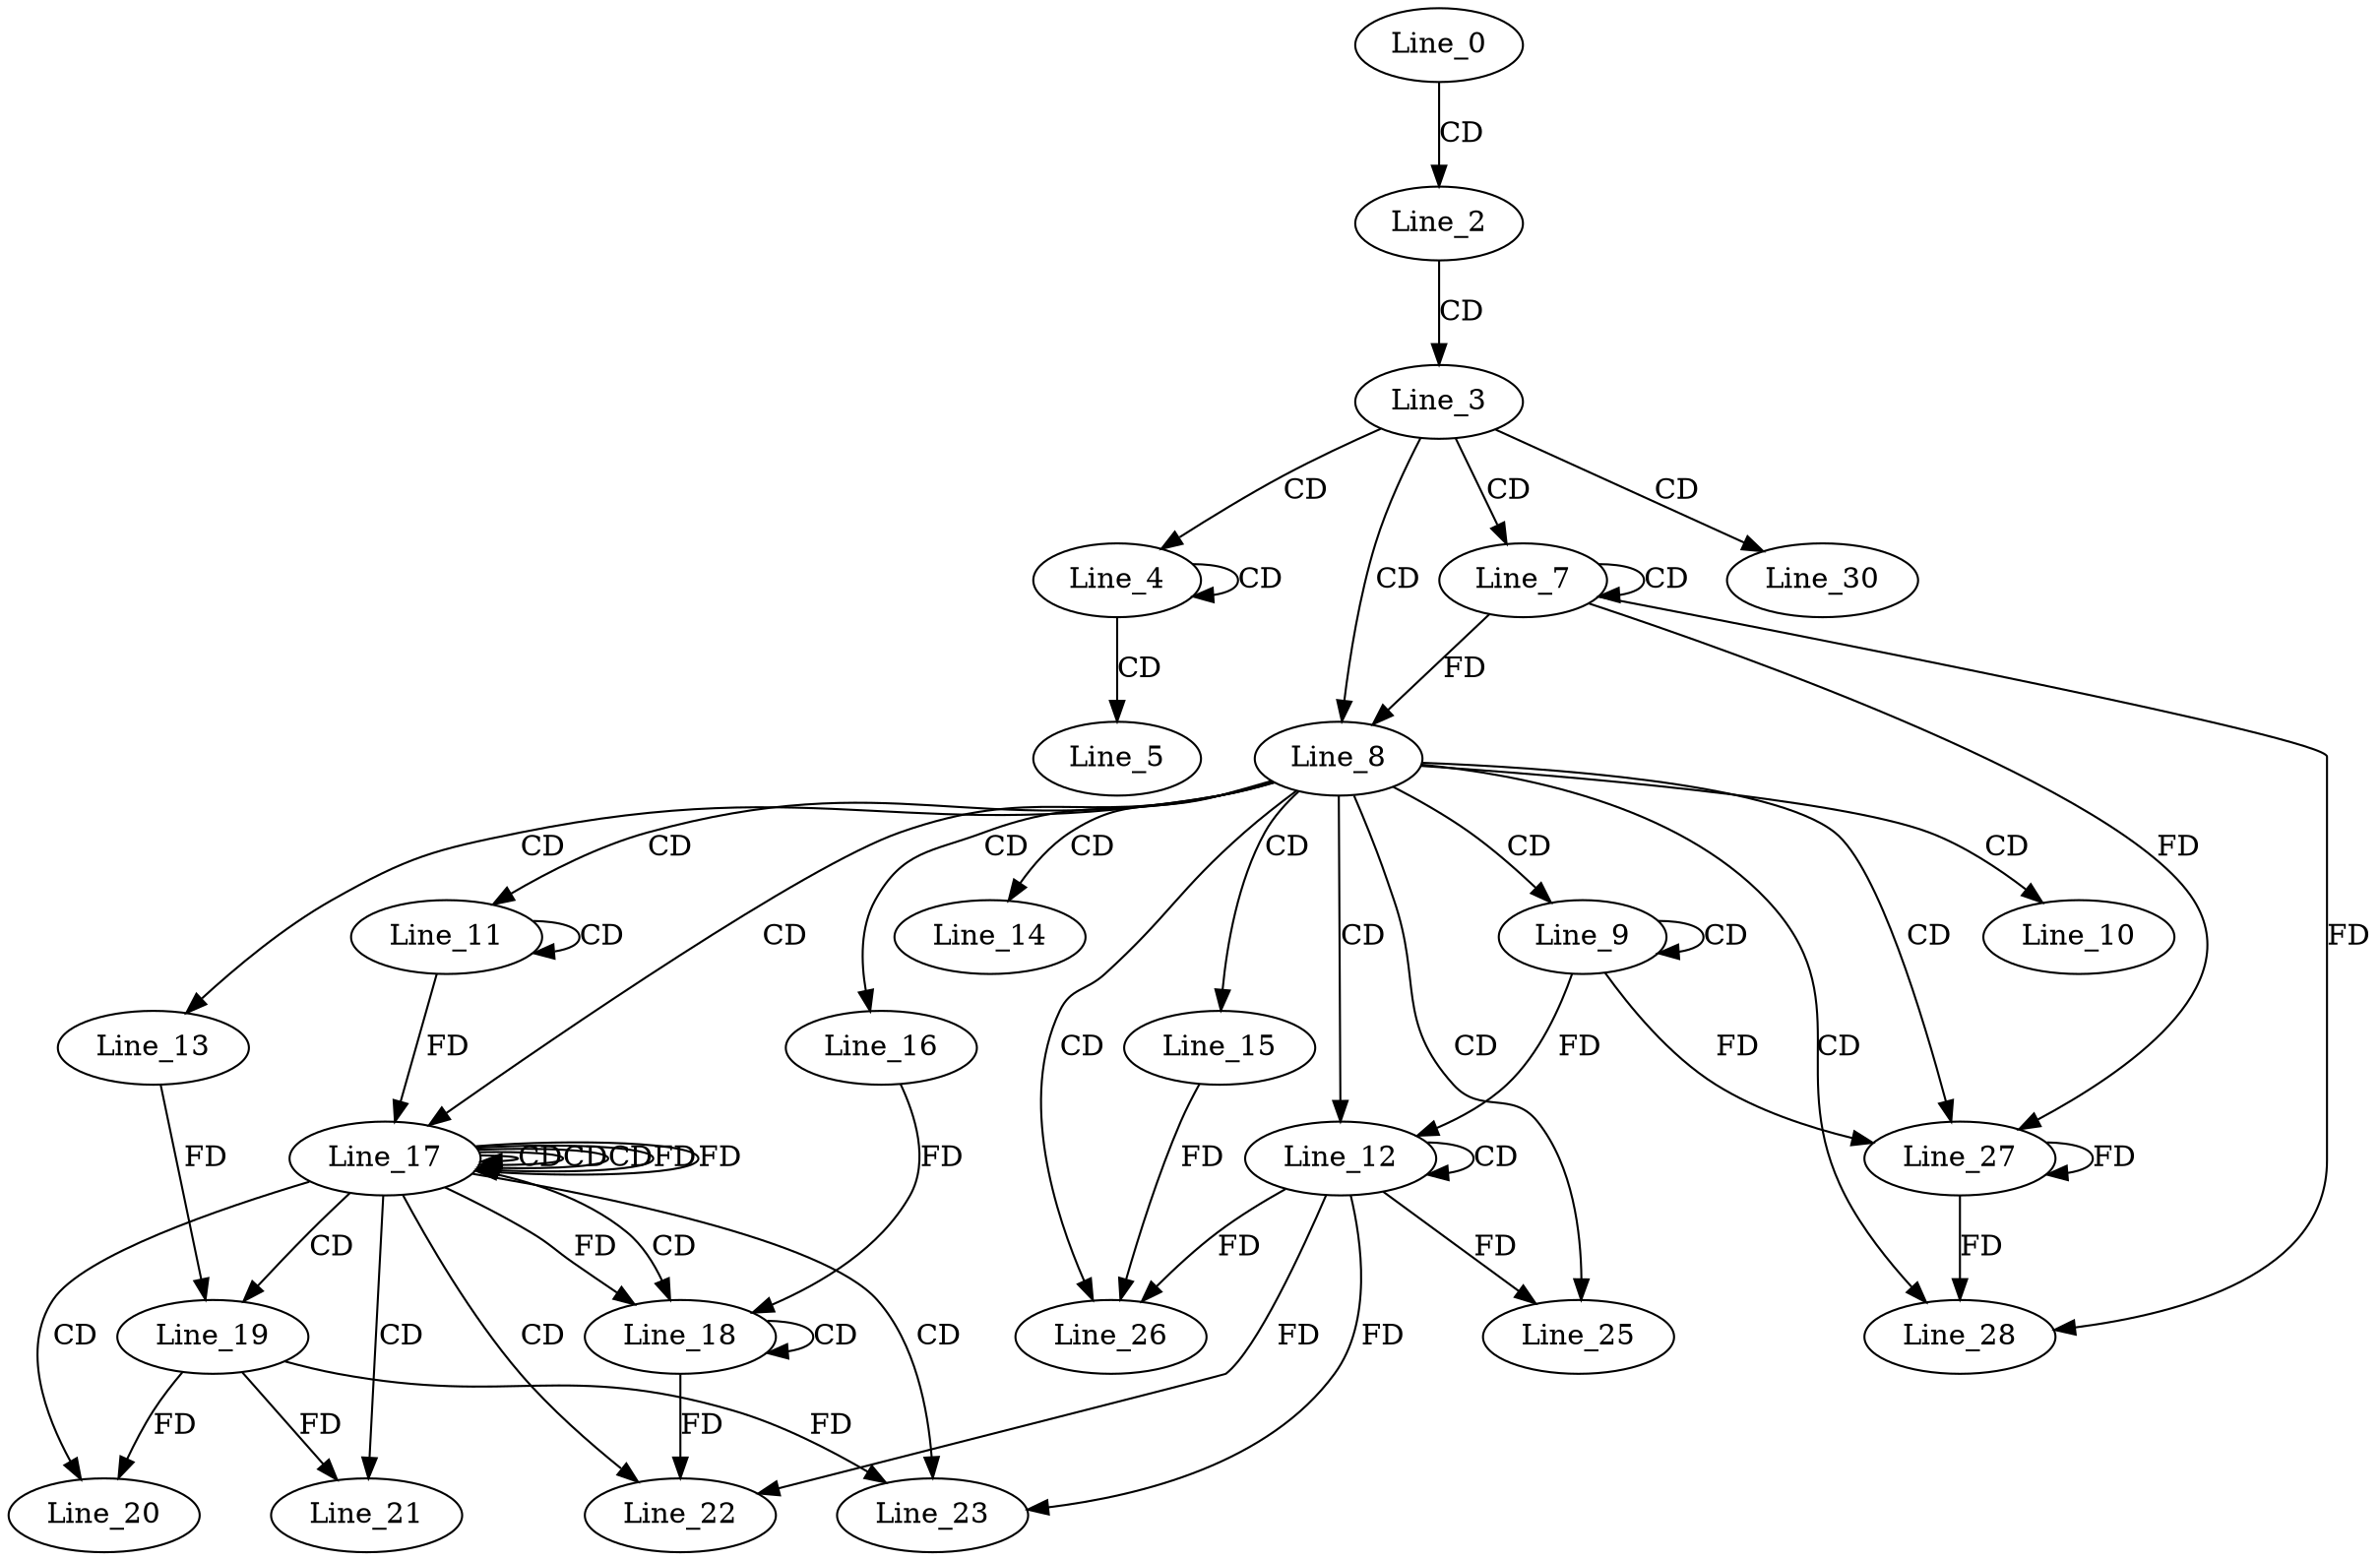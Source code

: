 digraph G {
  Line_0;
  Line_2;
  Line_3;
  Line_4;
  Line_4;
  Line_5;
  Line_7;
  Line_7;
  Line_8;
  Line_9;
  Line_9;
  Line_10;
  Line_11;
  Line_11;
  Line_12;
  Line_12;
  Line_13;
  Line_14;
  Line_15;
  Line_16;
  Line_17;
  Line_17;
  Line_17;
  Line_18;
  Line_18;
  Line_18;
  Line_19;
  Line_19;
  Line_20;
  Line_20;
  Line_20;
  Line_21;
  Line_22;
  Line_23;
  Line_25;
  Line_26;
  Line_27;
  Line_28;
  Line_30;
  Line_0 -> Line_2 [ label="CD" ];
  Line_2 -> Line_3 [ label="CD" ];
  Line_3 -> Line_4 [ label="CD" ];
  Line_4 -> Line_4 [ label="CD" ];
  Line_4 -> Line_5 [ label="CD" ];
  Line_3 -> Line_7 [ label="CD" ];
  Line_7 -> Line_7 [ label="CD" ];
  Line_3 -> Line_8 [ label="CD" ];
  Line_7 -> Line_8 [ label="FD" ];
  Line_8 -> Line_9 [ label="CD" ];
  Line_9 -> Line_9 [ label="CD" ];
  Line_8 -> Line_10 [ label="CD" ];
  Line_8 -> Line_11 [ label="CD" ];
  Line_11 -> Line_11 [ label="CD" ];
  Line_8 -> Line_12 [ label="CD" ];
  Line_12 -> Line_12 [ label="CD" ];
  Line_9 -> Line_12 [ label="FD" ];
  Line_8 -> Line_13 [ label="CD" ];
  Line_8 -> Line_14 [ label="CD" ];
  Line_8 -> Line_15 [ label="CD" ];
  Line_8 -> Line_16 [ label="CD" ];
  Line_8 -> Line_17 [ label="CD" ];
  Line_17 -> Line_17 [ label="CD" ];
  Line_11 -> Line_17 [ label="FD" ];
  Line_17 -> Line_17 [ label="CD" ];
  Line_17 -> Line_17 [ label="CD" ];
  Line_17 -> Line_17 [ label="FD" ];
  Line_17 -> Line_18 [ label="CD" ];
  Line_18 -> Line_18 [ label="CD" ];
  Line_16 -> Line_18 [ label="FD" ];
  Line_17 -> Line_18 [ label="FD" ];
  Line_17 -> Line_19 [ label="CD" ];
  Line_13 -> Line_19 [ label="FD" ];
  Line_17 -> Line_20 [ label="CD" ];
  Line_19 -> Line_20 [ label="FD" ];
  Line_17 -> Line_21 [ label="CD" ];
  Line_19 -> Line_21 [ label="FD" ];
  Line_17 -> Line_22 [ label="CD" ];
  Line_12 -> Line_22 [ label="FD" ];
  Line_18 -> Line_22 [ label="FD" ];
  Line_17 -> Line_23 [ label="CD" ];
  Line_12 -> Line_23 [ label="FD" ];
  Line_19 -> Line_23 [ label="FD" ];
  Line_8 -> Line_25 [ label="CD" ];
  Line_12 -> Line_25 [ label="FD" ];
  Line_8 -> Line_26 [ label="CD" ];
  Line_12 -> Line_26 [ label="FD" ];
  Line_15 -> Line_26 [ label="FD" ];
  Line_8 -> Line_27 [ label="CD" ];
  Line_7 -> Line_27 [ label="FD" ];
  Line_27 -> Line_27 [ label="FD" ];
  Line_9 -> Line_27 [ label="FD" ];
  Line_8 -> Line_28 [ label="CD" ];
  Line_7 -> Line_28 [ label="FD" ];
  Line_27 -> Line_28 [ label="FD" ];
  Line_3 -> Line_30 [ label="CD" ];
  Line_17 -> Line_17 [ label="FD" ];
}
